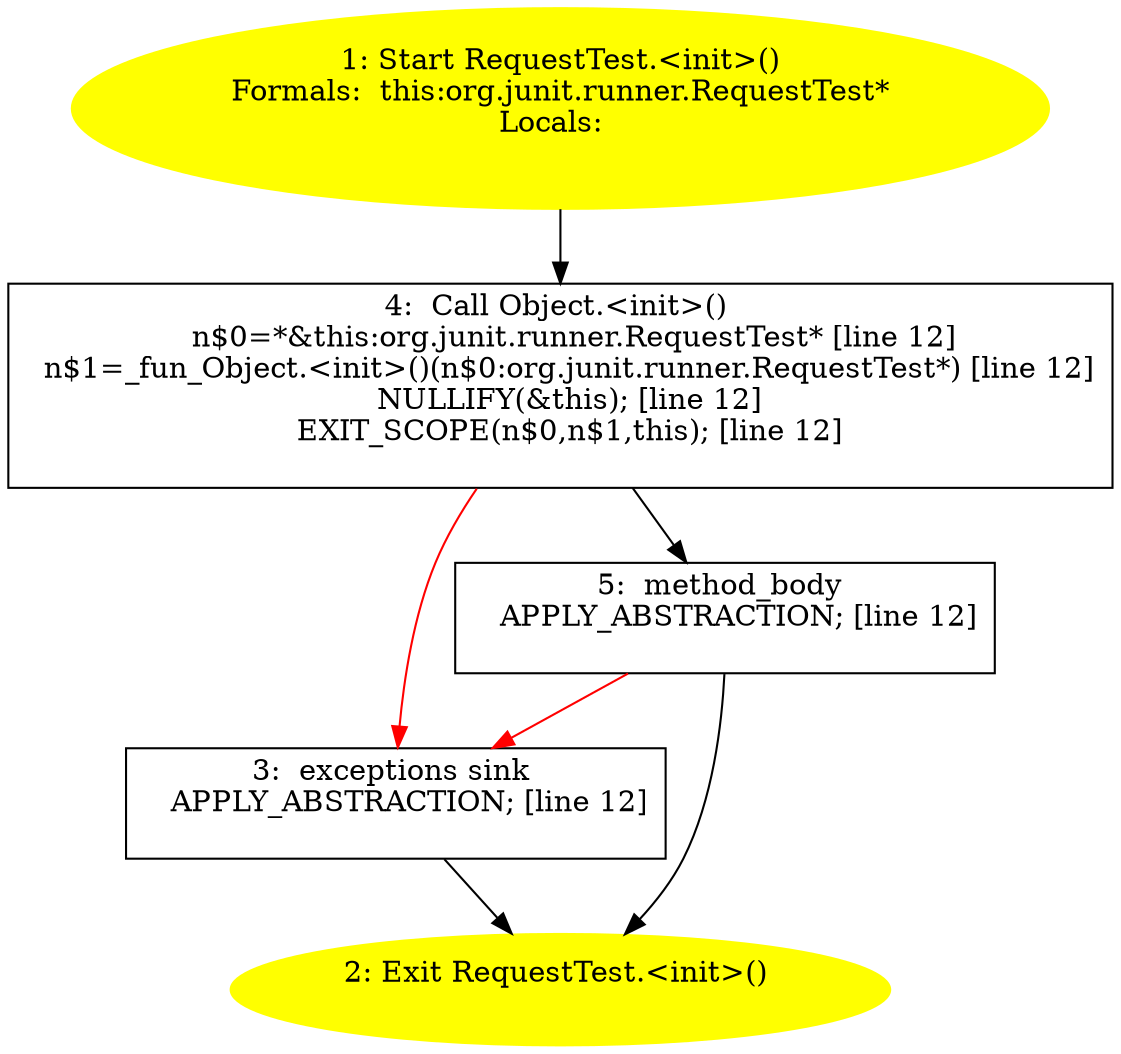 /* @generated */
digraph cfg {
"org.junit.runner.RequestTest.<init>().21ab30c5574d261175be6ecfb6439cbe_1" [label="1: Start RequestTest.<init>()\nFormals:  this:org.junit.runner.RequestTest*\nLocals:  \n  " color=yellow style=filled]
	

	 "org.junit.runner.RequestTest.<init>().21ab30c5574d261175be6ecfb6439cbe_1" -> "org.junit.runner.RequestTest.<init>().21ab30c5574d261175be6ecfb6439cbe_4" ;
"org.junit.runner.RequestTest.<init>().21ab30c5574d261175be6ecfb6439cbe_2" [label="2: Exit RequestTest.<init>() \n  " color=yellow style=filled]
	

"org.junit.runner.RequestTest.<init>().21ab30c5574d261175be6ecfb6439cbe_3" [label="3:  exceptions sink \n   APPLY_ABSTRACTION; [line 12]\n " shape="box"]
	

	 "org.junit.runner.RequestTest.<init>().21ab30c5574d261175be6ecfb6439cbe_3" -> "org.junit.runner.RequestTest.<init>().21ab30c5574d261175be6ecfb6439cbe_2" ;
"org.junit.runner.RequestTest.<init>().21ab30c5574d261175be6ecfb6439cbe_4" [label="4:  Call Object.<init>() \n   n$0=*&this:org.junit.runner.RequestTest* [line 12]\n  n$1=_fun_Object.<init>()(n$0:org.junit.runner.RequestTest*) [line 12]\n  NULLIFY(&this); [line 12]\n  EXIT_SCOPE(n$0,n$1,this); [line 12]\n " shape="box"]
	

	 "org.junit.runner.RequestTest.<init>().21ab30c5574d261175be6ecfb6439cbe_4" -> "org.junit.runner.RequestTest.<init>().21ab30c5574d261175be6ecfb6439cbe_5" ;
	 "org.junit.runner.RequestTest.<init>().21ab30c5574d261175be6ecfb6439cbe_4" -> "org.junit.runner.RequestTest.<init>().21ab30c5574d261175be6ecfb6439cbe_3" [color="red" ];
"org.junit.runner.RequestTest.<init>().21ab30c5574d261175be6ecfb6439cbe_5" [label="5:  method_body \n   APPLY_ABSTRACTION; [line 12]\n " shape="box"]
	

	 "org.junit.runner.RequestTest.<init>().21ab30c5574d261175be6ecfb6439cbe_5" -> "org.junit.runner.RequestTest.<init>().21ab30c5574d261175be6ecfb6439cbe_2" ;
	 "org.junit.runner.RequestTest.<init>().21ab30c5574d261175be6ecfb6439cbe_5" -> "org.junit.runner.RequestTest.<init>().21ab30c5574d261175be6ecfb6439cbe_3" [color="red" ];
}
